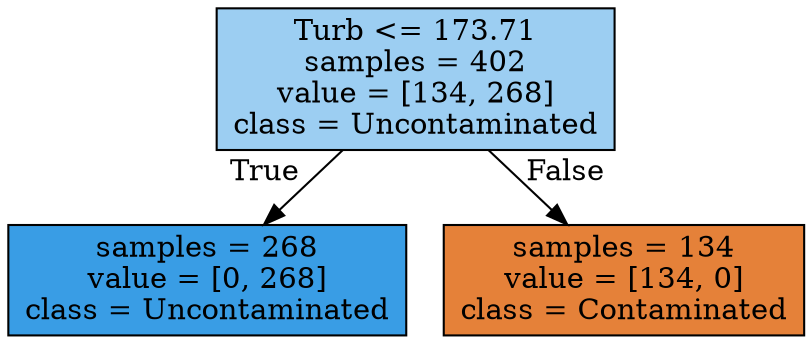 digraph Tree {
node [shape=box, style="filled", color="black"] ;
0 [label="Turb <= 173.71\nsamples = 402\nvalue = [134, 268]\nclass = Uncontaminated", fillcolor="#399de57f"] ;
1 [label="samples = 268\nvalue = [0, 268]\nclass = Uncontaminated", fillcolor="#399de5ff"] ;
0 -> 1 [labeldistance=2.5, labelangle=45, headlabel="True"] ;
2 [label="samples = 134\nvalue = [134, 0]\nclass = Contaminated", fillcolor="#e58139ff"] ;
0 -> 2 [labeldistance=2.5, labelangle=-45, headlabel="False"] ;
}